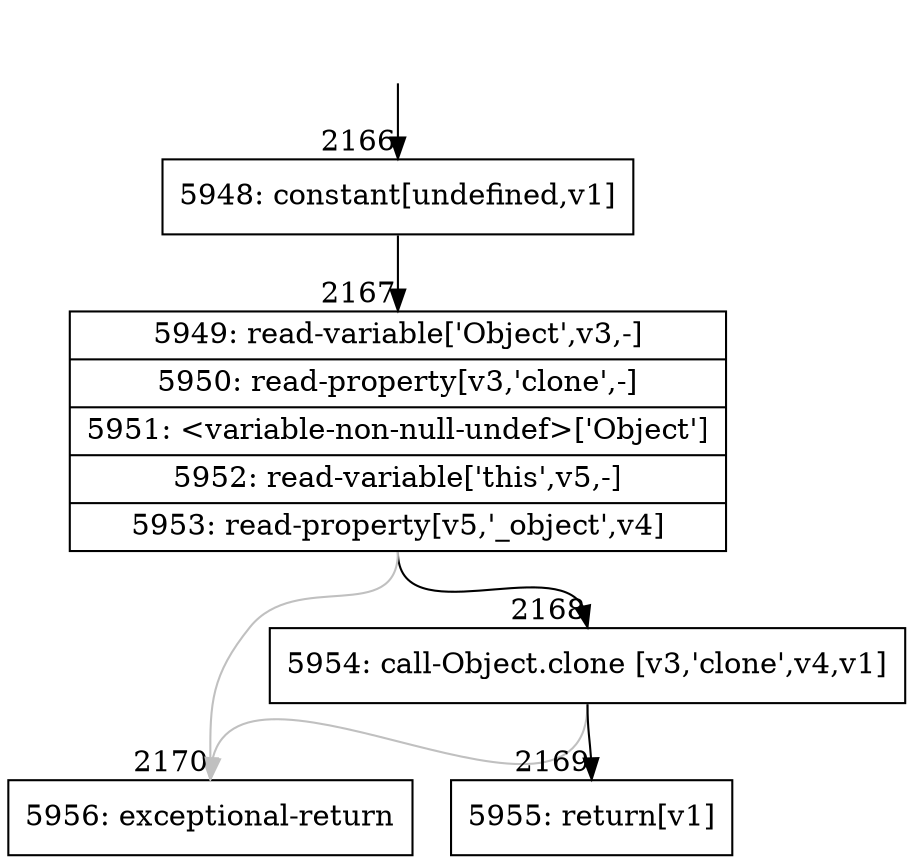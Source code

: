 digraph {
rankdir="TD"
BB_entry191[shape=none,label=""];
BB_entry191 -> BB2166 [tailport=s, headport=n, headlabel="    2166"]
BB2166 [shape=record label="{5948: constant[undefined,v1]}" ] 
BB2166 -> BB2167 [tailport=s, headport=n, headlabel="      2167"]
BB2167 [shape=record label="{5949: read-variable['Object',v3,-]|5950: read-property[v3,'clone',-]|5951: \<variable-non-null-undef\>['Object']|5952: read-variable['this',v5,-]|5953: read-property[v5,'_object',v4]}" ] 
BB2167 -> BB2168 [tailport=s, headport=n, headlabel="      2168"]
BB2167 -> BB2170 [tailport=s, headport=n, color=gray, headlabel="      2170"]
BB2168 [shape=record label="{5954: call-Object.clone [v3,'clone',v4,v1]}" ] 
BB2168 -> BB2169 [tailport=s, headport=n, headlabel="      2169"]
BB2168 -> BB2170 [tailport=s, headport=n, color=gray]
BB2169 [shape=record label="{5955: return[v1]}" ] 
BB2170 [shape=record label="{5956: exceptional-return}" ] 
//#$~ 1449
}
